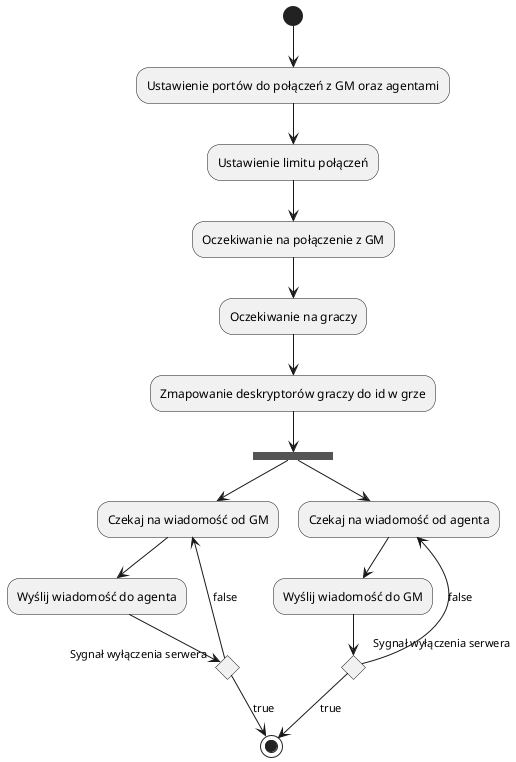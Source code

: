 @startuml
skinparam shadowing false
skinparam monochrome true
skinparam sequenceGroupBorderThickness 0.5
(*) --> "Ustawienie portów do połączeń z GM oraz agentami"
"Ustawienie portów do połączeń z GM oraz agentami" --> "Ustawienie limitu połączeń"
"Ustawienie limitu połączeń" --> "Oczekiwanie na połączenie z GM"
"Oczekiwanie na połączenie z GM" --> "Oczekiwanie na graczy"
"Oczekiwanie na graczy" --> "Zmapowanie deskryptorów graczy do id w grze"
"Zmapowanie deskryptorów graczy do id w grze" --> ===B1===
--> "Czekaj na wiadomość od GM"
--> "Wyślij wiadomość do agenta"
if "Sygnał wyłączenia serwera" then
        -->[true] (*)
else
        -->[false] "Czekaj na wiadomość od GM"
endif

===B1=== --> "Czekaj na wiadomość od agenta"
--> "Wyślij wiadomość do GM"
if "Sygnał wyłączenia serwera" then
        -->[true] (*)
else
        -->[false] "Czekaj na wiadomość od agenta"
endif

@enduml
